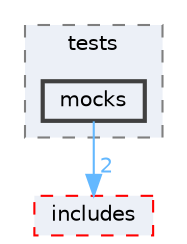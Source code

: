 digraph "apps/car_controls/tests/mocks"
{
 // LATEX_PDF_SIZE
  bgcolor="transparent";
  edge [fontname=Helvetica,fontsize=10,labelfontname=Helvetica,labelfontsize=10];
  node [fontname=Helvetica,fontsize=10,shape=box,height=0.2,width=0.4];
  compound=true
  subgraph clusterdir_09baeeae9748e6b6f50f47e1d7486b07 {
    graph [ bgcolor="#ecf0f7", pencolor="grey50", label="tests", fontname=Helvetica,fontsize=10 style="filled,dashed", URL="dir_09baeeae9748e6b6f50f47e1d7486b07.html",tooltip=""]
  dir_5c2d13ff266dc3ed6d553c96b31523ee [label="mocks", fillcolor="#ecf0f7", color="grey25", style="filled,bold", URL="dir_5c2d13ff266dc3ed6d553c96b31523ee.html",tooltip=""];
  }
  dir_8ea8c5fce4af4e3cde6c27b4e1cbd2c6 [label="includes", fillcolor="#ecf0f7", color="red", style="filled,dashed", URL="dir_8ea8c5fce4af4e3cde6c27b4e1cbd2c6.html",tooltip=""];
  dir_5c2d13ff266dc3ed6d553c96b31523ee->dir_8ea8c5fce4af4e3cde6c27b4e1cbd2c6 [headlabel="2", labeldistance=1.5 headhref="dir_000032_000022.html" href="dir_000032_000022.html" color="steelblue1" fontcolor="steelblue1"];
}
